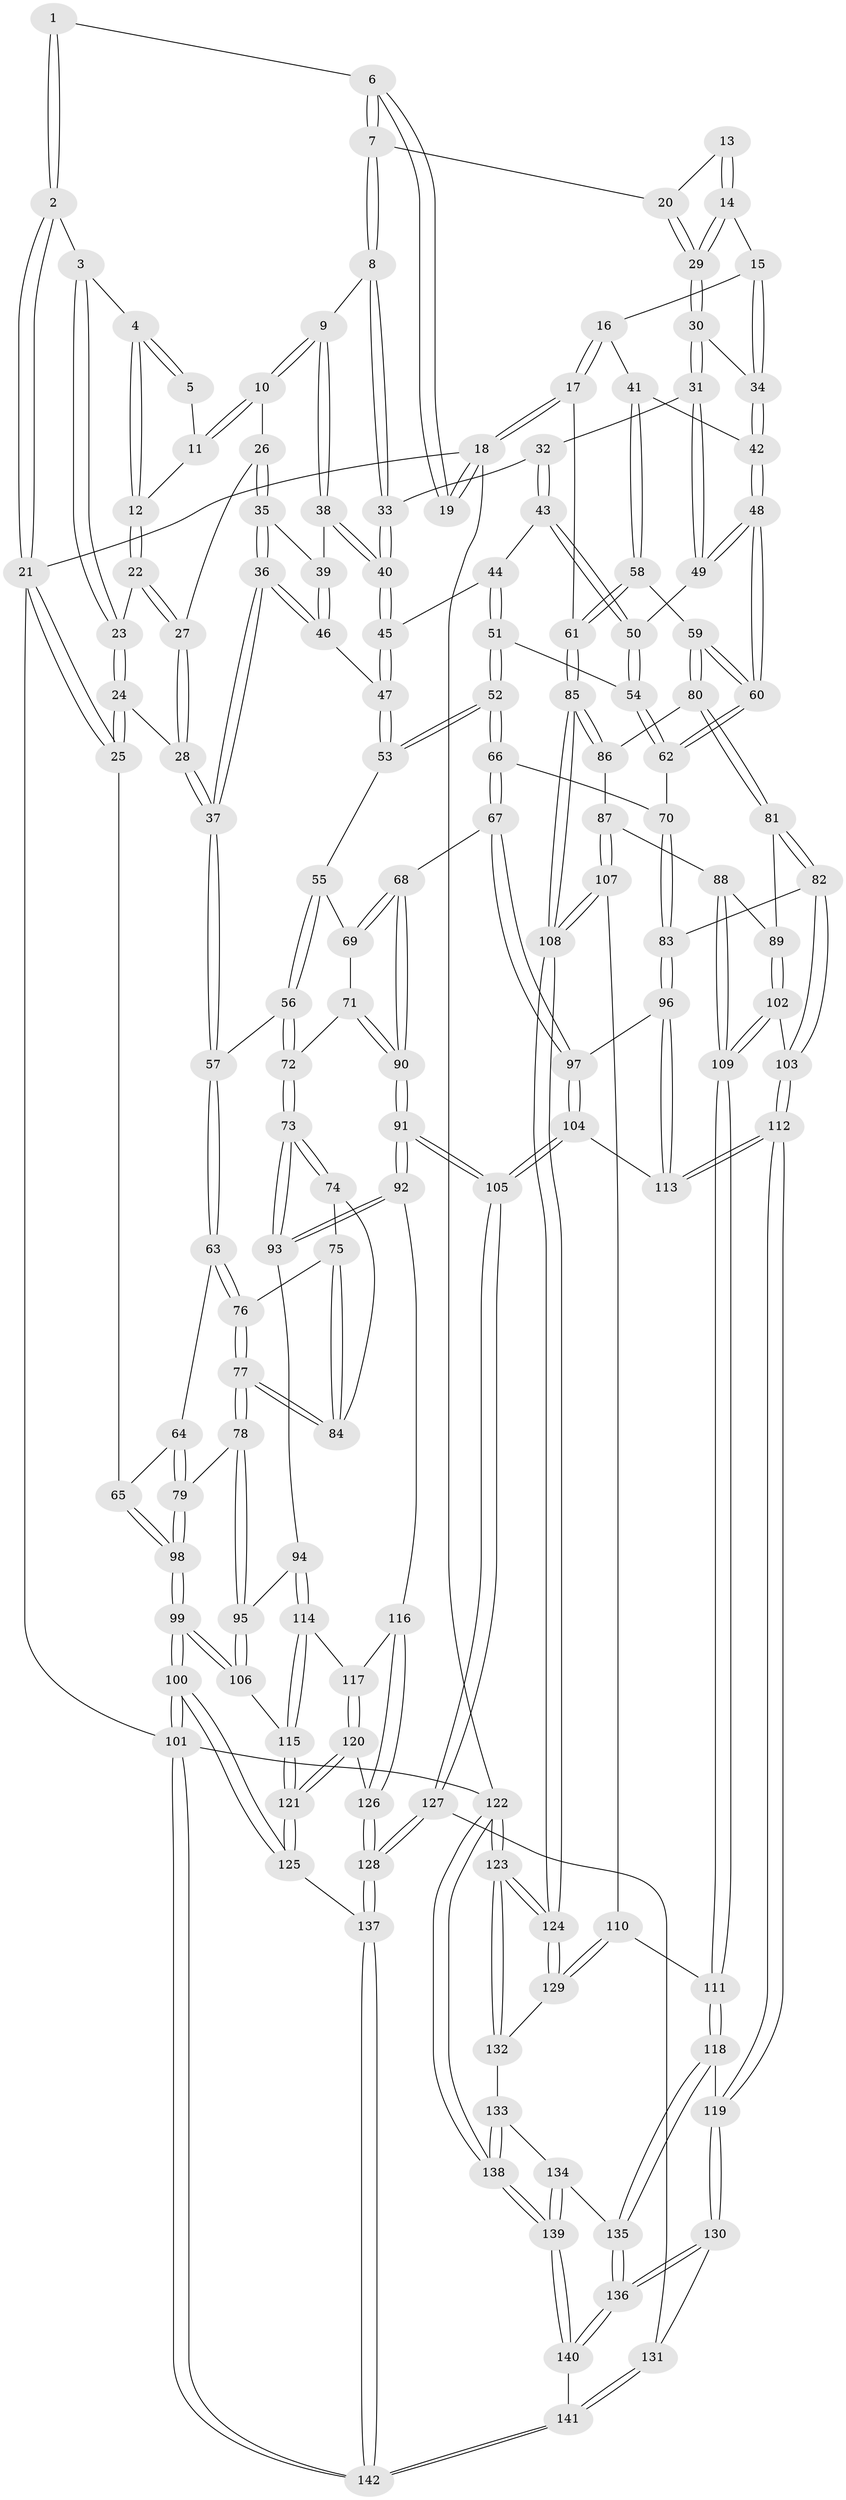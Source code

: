 // coarse degree distribution, {5: 0.36470588235294116, 4: 0.3058823529411765, 6: 0.17647058823529413, 7: 0.047058823529411764, 3: 0.08235294117647059, 2: 0.023529411764705882}
// Generated by graph-tools (version 1.1) at 2025/21/03/04/25 18:21:35]
// undirected, 142 vertices, 352 edges
graph export_dot {
graph [start="1"]
  node [color=gray90,style=filled];
  1 [pos="+0.33077813581578347+0"];
  2 [pos="+0+0"];
  3 [pos="+0+0"];
  4 [pos="+0.2049029188545025+0.03396741958567466"];
  5 [pos="+0.29749691964221936+0"];
  6 [pos="+0.5500186401934153+0"];
  7 [pos="+0.5418879425655175+0"];
  8 [pos="+0.5035573211534985+0.08839086894376708"];
  9 [pos="+0.49782221162601803+0.09202925483712529"];
  10 [pos="+0.3818399835617648+0.13857125364884307"];
  11 [pos="+0.28654989036783995+0"];
  12 [pos="+0.24303735100490997+0.10702227125063125"];
  13 [pos="+0.8243882469112883+0"];
  14 [pos="+0.9452519264894349+0.1258228082043614"];
  15 [pos="+0.9518718943043754+0.13073817015306946"];
  16 [pos="+1+0.1524553215964471"];
  17 [pos="+1+0.15269838536079747"];
  18 [pos="+1+0"];
  19 [pos="+0.7888193246145185+0"];
  20 [pos="+0.7507829752557985+0.15422992643864145"];
  21 [pos="+0+0"];
  22 [pos="+0.24300115179022405+0.10938184361358234"];
  23 [pos="+0.1154143927265435+0.12005427409233628"];
  24 [pos="+0.08396363122248258+0.21103951892370768"];
  25 [pos="+0+0.2578912465375583"];
  26 [pos="+0.3746386331912774+0.14253407910759994"];
  27 [pos="+0.26699672803923596+0.1304200330634726"];
  28 [pos="+0.190348886906461+0.33255340634956615"];
  29 [pos="+0.7495247449678567+0.18502674974400402"];
  30 [pos="+0.7246007793998855+0.2240121041879457"];
  31 [pos="+0.7231667785972972+0.22492831007324085"];
  32 [pos="+0.5881325648117882+0.18017595907962083"];
  33 [pos="+0.5601004543284724+0.1568502672659971"];
  34 [pos="+0.8817743053135976+0.277358649576539"];
  35 [pos="+0.36714862279832755+0.1769646487617987"];
  36 [pos="+0.2773208995598461+0.32189582895343416"];
  37 [pos="+0.19681911647507874+0.3498940543975583"];
  38 [pos="+0.44677056074843813+0.27038085325224165"];
  39 [pos="+0.398829357433814+0.2827926820069521"];
  40 [pos="+0.48394825039810685+0.31952215360119335"];
  41 [pos="+0.9226637174876973+0.3485655851810864"];
  42 [pos="+0.9109571957620237+0.34353972602333915"];
  43 [pos="+0.5685354556187193+0.3127518024263624"];
  44 [pos="+0.5103853310435392+0.3432279553888782"];
  45 [pos="+0.48460031616663257+0.32361186470173126"];
  46 [pos="+0.3736223225416572+0.3315825774953812"];
  47 [pos="+0.4004419576021795+0.3561398885411112"];
  48 [pos="+0.7902126766366419+0.40041437707642885"];
  49 [pos="+0.7168867295981904+0.3202002661936795"];
  50 [pos="+0.6414987961726781+0.37364212684034737"];
  51 [pos="+0.5169792605927599+0.40048063729856975"];
  52 [pos="+0.4876392260041408+0.4341467265919293"];
  53 [pos="+0.40898995745079275+0.403130151501666"];
  54 [pos="+0.6224382681534667+0.4168740405675996"];
  55 [pos="+0.37863743087955853+0.43836081539423927"];
  56 [pos="+0.2611126495708567+0.43502618398872733"];
  57 [pos="+0.19621252594065022+0.3521990998528388"];
  58 [pos="+1+0.4175738221908364"];
  59 [pos="+0.7924658247710508+0.49832573506781636"];
  60 [pos="+0.7854090330559823+0.47615406753472633"];
  61 [pos="+1+0.5155007213757019"];
  62 [pos="+0.6277930385691046+0.44338667402268406"];
  63 [pos="+0.12731606912558946+0.4070164270204961"];
  64 [pos="+0.08906079253504877+0.42361150000944464"];
  65 [pos="+0+0.35213816936255593"];
  66 [pos="+0.49378836993363956+0.5288752603551117"];
  67 [pos="+0.4842226240931161+0.5469554799159377"];
  68 [pos="+0.42809550765345517+0.5494993749321839"];
  69 [pos="+0.386436378527213+0.468029875725937"];
  70 [pos="+0.616799873612862+0.4802430395078591"];
  71 [pos="+0.28154580186576456+0.5308938794038366"];
  72 [pos="+0.28058066992863345+0.5301736057693178"];
  73 [pos="+0.219388418673893+0.5634773217181247"];
  74 [pos="+0.21353558419074747+0.561468950377738"];
  75 [pos="+0.17930966426183642+0.5262244087140522"];
  76 [pos="+0.1637466770776972+0.5083263910065472"];
  77 [pos="+0.13302906925828564+0.5758565015451936"];
  78 [pos="+0.10016169734923731+0.5949207238598468"];
  79 [pos="+0.05968217596350164+0.5677700758337194"];
  80 [pos="+0.7924840320510647+0.5011647844502698"];
  81 [pos="+0.7460105527527493+0.5568641727499226"];
  82 [pos="+0.6833220490622055+0.5821022496984455"];
  83 [pos="+0.6691675497659094+0.5781939678908243"];
  84 [pos="+0.1374494922938203+0.5749104395111029"];
  85 [pos="+1+0.533117678871301"];
  86 [pos="+0.8518689422367428+0.5425573854646695"];
  87 [pos="+0.8637893813705316+0.6214363985741854"];
  88 [pos="+0.802780761465919+0.6340743070500695"];
  89 [pos="+0.7632133198713367+0.5872654565687869"];
  90 [pos="+0.3487877077989652+0.5933153601431947"];
  91 [pos="+0.3299506548951849+0.7065484344997848"];
  92 [pos="+0.291849813370349+0.7121902179148135"];
  93 [pos="+0.20316622571965987+0.6480084544339819"];
  94 [pos="+0.15598112640619216+0.6516061674386584"];
  95 [pos="+0.11493502763214798+0.6229131357433556"];
  96 [pos="+0.5688268053254885+0.6239067364995055"];
  97 [pos="+0.5224665822009764+0.6099812733455765"];
  98 [pos="+0+0.6883430252430636"];
  99 [pos="+0+0.7815945497933011"];
  100 [pos="+0+0.8488618224752366"];
  101 [pos="+0+1"];
  102 [pos="+0.7560786428561264+0.6809684973183442"];
  103 [pos="+0.6925522388563793+0.6412678689242867"];
  104 [pos="+0.44352537395963404+0.7471590196646904"];
  105 [pos="+0.4056670779415668+0.768281256666533"];
  106 [pos="+0.03565830403861126+0.7359248815744832"];
  107 [pos="+0.8982987698542555+0.6590232478114788"];
  108 [pos="+1+0.6055708148000133"];
  109 [pos="+0.7890981758655925+0.7186382798219954"];
  110 [pos="+0.8340556291035427+0.7484243437602444"];
  111 [pos="+0.8046001567019972+0.7688160528027013"];
  112 [pos="+0.642374599492292+0.7768722399004668"];
  113 [pos="+0.6242668375314657+0.763766826929111"];
  114 [pos="+0.13657805730915992+0.7221079202562082"];
  115 [pos="+0.10352226181238239+0.750194780075728"];
  116 [pos="+0.2803508630377441+0.7224936182078733"];
  117 [pos="+0.22285442588313317+0.7466394561336375"];
  118 [pos="+0.7999639850394629+0.7786420066722519"];
  119 [pos="+0.6424642598059279+0.7770106481055415"];
  120 [pos="+0.1519400250313925+0.8307674325702402"];
  121 [pos="+0.15173721110314298+0.830927224704903"];
  122 [pos="+1+1"];
  123 [pos="+1+1"];
  124 [pos="+1+0.7218439076866152"];
  125 [pos="+0.13860827961717026+0.9088470191885198"];
  126 [pos="+0.2527385645974797+0.8142036451052584"];
  127 [pos="+0.4072531647081267+0.801925404392774"];
  128 [pos="+0.2715993773346654+0.9176284266690659"];
  129 [pos="+1+0.7616056295024756"];
  130 [pos="+0.6073572952877874+0.8973728732539158"];
  131 [pos="+0.4634095817307198+0.8872264399592177"];
  132 [pos="+0.8582665221089415+0.8566803943338918"];
  133 [pos="+0.8449413514187482+0.8571070918328814"];
  134 [pos="+0.8327738890383639+0.8562202212819222"];
  135 [pos="+0.8298192436130969+0.8529561270733547"];
  136 [pos="+0.63600085548749+0.9506597357778089"];
  137 [pos="+0.22171500777607922+0.9991428956419393"];
  138 [pos="+1+1"];
  139 [pos="+0.8208532877774061+1"];
  140 [pos="+0.6802169144792147+1"];
  141 [pos="+0.35087434565305015+1"];
  142 [pos="+0.27539695747743426+1"];
  1 -- 2;
  1 -- 2;
  1 -- 6;
  2 -- 3;
  2 -- 21;
  2 -- 21;
  3 -- 4;
  3 -- 23;
  3 -- 23;
  4 -- 5;
  4 -- 5;
  4 -- 12;
  4 -- 12;
  5 -- 11;
  6 -- 7;
  6 -- 7;
  6 -- 19;
  6 -- 19;
  7 -- 8;
  7 -- 8;
  7 -- 20;
  8 -- 9;
  8 -- 33;
  8 -- 33;
  9 -- 10;
  9 -- 10;
  9 -- 38;
  9 -- 38;
  10 -- 11;
  10 -- 11;
  10 -- 26;
  11 -- 12;
  12 -- 22;
  12 -- 22;
  13 -- 14;
  13 -- 14;
  13 -- 20;
  14 -- 15;
  14 -- 29;
  14 -- 29;
  15 -- 16;
  15 -- 34;
  15 -- 34;
  16 -- 17;
  16 -- 17;
  16 -- 41;
  17 -- 18;
  17 -- 18;
  17 -- 61;
  18 -- 19;
  18 -- 19;
  18 -- 21;
  18 -- 122;
  20 -- 29;
  20 -- 29;
  21 -- 25;
  21 -- 25;
  21 -- 101;
  22 -- 23;
  22 -- 27;
  22 -- 27;
  23 -- 24;
  23 -- 24;
  24 -- 25;
  24 -- 25;
  24 -- 28;
  25 -- 65;
  26 -- 27;
  26 -- 35;
  26 -- 35;
  27 -- 28;
  27 -- 28;
  28 -- 37;
  28 -- 37;
  29 -- 30;
  29 -- 30;
  30 -- 31;
  30 -- 31;
  30 -- 34;
  31 -- 32;
  31 -- 49;
  31 -- 49;
  32 -- 33;
  32 -- 43;
  32 -- 43;
  33 -- 40;
  33 -- 40;
  34 -- 42;
  34 -- 42;
  35 -- 36;
  35 -- 36;
  35 -- 39;
  36 -- 37;
  36 -- 37;
  36 -- 46;
  36 -- 46;
  37 -- 57;
  37 -- 57;
  38 -- 39;
  38 -- 40;
  38 -- 40;
  39 -- 46;
  39 -- 46;
  40 -- 45;
  40 -- 45;
  41 -- 42;
  41 -- 58;
  41 -- 58;
  42 -- 48;
  42 -- 48;
  43 -- 44;
  43 -- 50;
  43 -- 50;
  44 -- 45;
  44 -- 51;
  44 -- 51;
  45 -- 47;
  45 -- 47;
  46 -- 47;
  47 -- 53;
  47 -- 53;
  48 -- 49;
  48 -- 49;
  48 -- 60;
  48 -- 60;
  49 -- 50;
  50 -- 54;
  50 -- 54;
  51 -- 52;
  51 -- 52;
  51 -- 54;
  52 -- 53;
  52 -- 53;
  52 -- 66;
  52 -- 66;
  53 -- 55;
  54 -- 62;
  54 -- 62;
  55 -- 56;
  55 -- 56;
  55 -- 69;
  56 -- 57;
  56 -- 72;
  56 -- 72;
  57 -- 63;
  57 -- 63;
  58 -- 59;
  58 -- 61;
  58 -- 61;
  59 -- 60;
  59 -- 60;
  59 -- 80;
  59 -- 80;
  60 -- 62;
  60 -- 62;
  61 -- 85;
  61 -- 85;
  62 -- 70;
  63 -- 64;
  63 -- 76;
  63 -- 76;
  64 -- 65;
  64 -- 79;
  64 -- 79;
  65 -- 98;
  65 -- 98;
  66 -- 67;
  66 -- 67;
  66 -- 70;
  67 -- 68;
  67 -- 97;
  67 -- 97;
  68 -- 69;
  68 -- 69;
  68 -- 90;
  68 -- 90;
  69 -- 71;
  70 -- 83;
  70 -- 83;
  71 -- 72;
  71 -- 90;
  71 -- 90;
  72 -- 73;
  72 -- 73;
  73 -- 74;
  73 -- 74;
  73 -- 93;
  73 -- 93;
  74 -- 75;
  74 -- 84;
  75 -- 76;
  75 -- 84;
  75 -- 84;
  76 -- 77;
  76 -- 77;
  77 -- 78;
  77 -- 78;
  77 -- 84;
  77 -- 84;
  78 -- 79;
  78 -- 95;
  78 -- 95;
  79 -- 98;
  79 -- 98;
  80 -- 81;
  80 -- 81;
  80 -- 86;
  81 -- 82;
  81 -- 82;
  81 -- 89;
  82 -- 83;
  82 -- 103;
  82 -- 103;
  83 -- 96;
  83 -- 96;
  85 -- 86;
  85 -- 86;
  85 -- 108;
  85 -- 108;
  86 -- 87;
  87 -- 88;
  87 -- 107;
  87 -- 107;
  88 -- 89;
  88 -- 109;
  88 -- 109;
  89 -- 102;
  89 -- 102;
  90 -- 91;
  90 -- 91;
  91 -- 92;
  91 -- 92;
  91 -- 105;
  91 -- 105;
  92 -- 93;
  92 -- 93;
  92 -- 116;
  93 -- 94;
  94 -- 95;
  94 -- 114;
  94 -- 114;
  95 -- 106;
  95 -- 106;
  96 -- 97;
  96 -- 113;
  96 -- 113;
  97 -- 104;
  97 -- 104;
  98 -- 99;
  98 -- 99;
  99 -- 100;
  99 -- 100;
  99 -- 106;
  99 -- 106;
  100 -- 101;
  100 -- 101;
  100 -- 125;
  100 -- 125;
  101 -- 142;
  101 -- 142;
  101 -- 122;
  102 -- 103;
  102 -- 109;
  102 -- 109;
  103 -- 112;
  103 -- 112;
  104 -- 105;
  104 -- 105;
  104 -- 113;
  105 -- 127;
  105 -- 127;
  106 -- 115;
  107 -- 108;
  107 -- 108;
  107 -- 110;
  108 -- 124;
  108 -- 124;
  109 -- 111;
  109 -- 111;
  110 -- 111;
  110 -- 129;
  110 -- 129;
  111 -- 118;
  111 -- 118;
  112 -- 113;
  112 -- 113;
  112 -- 119;
  112 -- 119;
  114 -- 115;
  114 -- 115;
  114 -- 117;
  115 -- 121;
  115 -- 121;
  116 -- 117;
  116 -- 126;
  116 -- 126;
  117 -- 120;
  117 -- 120;
  118 -- 119;
  118 -- 135;
  118 -- 135;
  119 -- 130;
  119 -- 130;
  120 -- 121;
  120 -- 121;
  120 -- 126;
  121 -- 125;
  121 -- 125;
  122 -- 123;
  122 -- 123;
  122 -- 138;
  122 -- 138;
  123 -- 124;
  123 -- 124;
  123 -- 132;
  123 -- 132;
  124 -- 129;
  124 -- 129;
  125 -- 137;
  126 -- 128;
  126 -- 128;
  127 -- 128;
  127 -- 128;
  127 -- 131;
  128 -- 137;
  128 -- 137;
  129 -- 132;
  130 -- 131;
  130 -- 136;
  130 -- 136;
  131 -- 141;
  131 -- 141;
  132 -- 133;
  133 -- 134;
  133 -- 138;
  133 -- 138;
  134 -- 135;
  134 -- 139;
  134 -- 139;
  135 -- 136;
  135 -- 136;
  136 -- 140;
  136 -- 140;
  137 -- 142;
  137 -- 142;
  138 -- 139;
  138 -- 139;
  139 -- 140;
  139 -- 140;
  140 -- 141;
  141 -- 142;
  141 -- 142;
}
